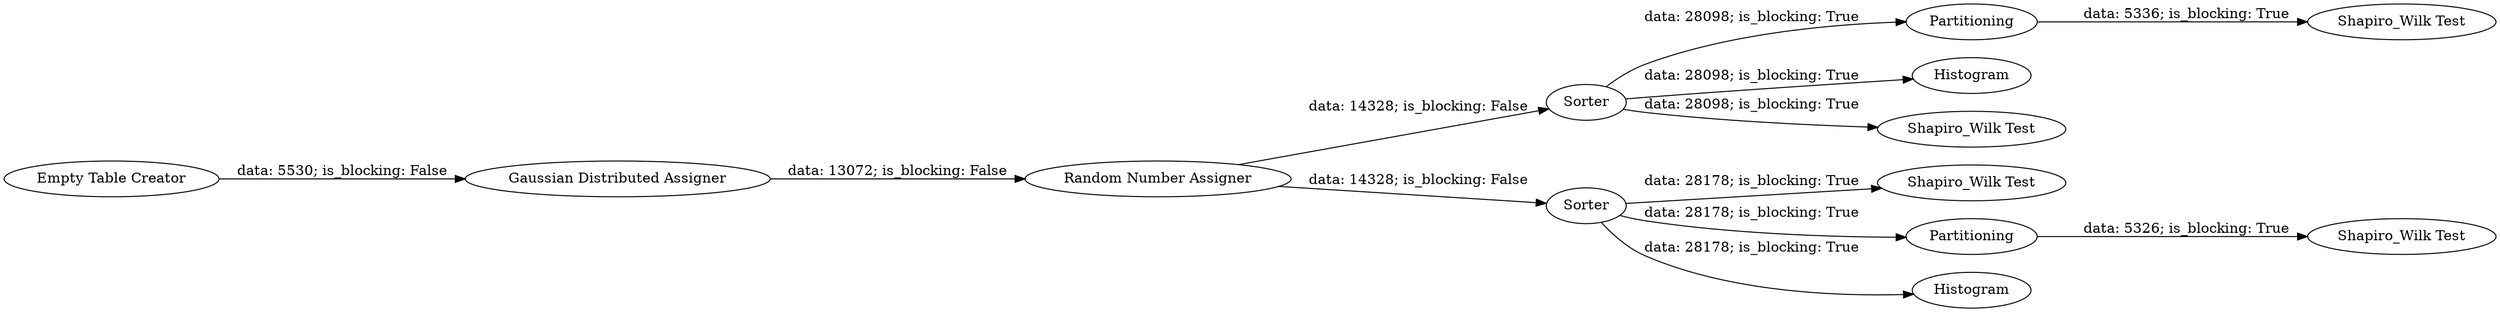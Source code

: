 digraph {
	"-8613748498086282325_7" [label=Sorter]
	"-8613748498086282325_13" [label=Partitioning]
	"-8613748498086282325_9" [label="Shapiro_Wilk Test"]
	"-8613748498086282325_8" [label=Histogram]
	"-8613748498086282325_11" [label=Partitioning]
	"-8613748498086282325_1" [label="Empty Table Creator"]
	"-8613748498086282325_5" [label=Histogram]
	"-8613748498086282325_6" [label="Random Number Assigner"]
	"-8613748498086282325_10" [label="Shapiro_Wilk Test"]
	"-8613748498086282325_14" [label="Shapiro_Wilk Test"]
	"-8613748498086282325_19" [label=Sorter]
	"-8613748498086282325_2" [label="Gaussian Distributed Assigner"]
	"-8613748498086282325_12" [label="Shapiro_Wilk Test"]
	"-8613748498086282325_7" -> "-8613748498086282325_10" [label="data: 28098; is_blocking: True"]
	"-8613748498086282325_19" -> "-8613748498086282325_11" [label="data: 28178; is_blocking: True"]
	"-8613748498086282325_19" -> "-8613748498086282325_9" [label="data: 28178; is_blocking: True"]
	"-8613748498086282325_7" -> "-8613748498086282325_8" [label="data: 28098; is_blocking: True"]
	"-8613748498086282325_1" -> "-8613748498086282325_2" [label="data: 5530; is_blocking: False"]
	"-8613748498086282325_13" -> "-8613748498086282325_14" [label="data: 5336; is_blocking: True"]
	"-8613748498086282325_2" -> "-8613748498086282325_6" [label="data: 13072; is_blocking: False"]
	"-8613748498086282325_6" -> "-8613748498086282325_19" [label="data: 14328; is_blocking: False"]
	"-8613748498086282325_6" -> "-8613748498086282325_7" [label="data: 14328; is_blocking: False"]
	"-8613748498086282325_11" -> "-8613748498086282325_12" [label="data: 5326; is_blocking: True"]
	"-8613748498086282325_19" -> "-8613748498086282325_5" [label="data: 28178; is_blocking: True"]
	"-8613748498086282325_7" -> "-8613748498086282325_13" [label="data: 28098; is_blocking: True"]
	rankdir=LR
}
